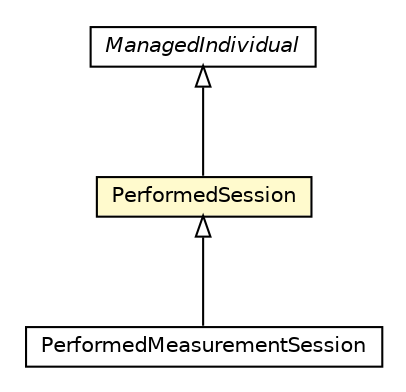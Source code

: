 #!/usr/local/bin/dot
#
# Class diagram 
# Generated by UMLGraph version R5_6-24-gf6e263 (http://www.umlgraph.org/)
#

digraph G {
	edge [fontname="Helvetica",fontsize=10,labelfontname="Helvetica",labelfontsize=10];
	node [fontname="Helvetica",fontsize=10,shape=plaintext];
	nodesep=0.25;
	ranksep=0.5;
	// org.universAAL.middleware.owl.ManagedIndividual
	c6137751 [label=<<table title="org.universAAL.middleware.owl.ManagedIndividual" border="0" cellborder="1" cellspacing="0" cellpadding="2" port="p" href="../../../middleware/owl/ManagedIndividual.html">
		<tr><td><table border="0" cellspacing="0" cellpadding="1">
<tr><td align="center" balign="center"><font face="Helvetica-Oblique"> ManagedIndividual </font></td></tr>
		</table></td></tr>
		</table>>, URL="../../../middleware/owl/ManagedIndividual.html", fontname="Helvetica", fontcolor="black", fontsize=10.0];
	// org.universAAL.ontology.health.owl.PerformedMeasurementSession
	c6138685 [label=<<table title="org.universAAL.ontology.health.owl.PerformedMeasurementSession" border="0" cellborder="1" cellspacing="0" cellpadding="2" port="p" href="./PerformedMeasurementSession.html">
		<tr><td><table border="0" cellspacing="0" cellpadding="1">
<tr><td align="center" balign="center"> PerformedMeasurementSession </td></tr>
		</table></td></tr>
		</table>>, URL="./PerformedMeasurementSession.html", fontname="Helvetica", fontcolor="black", fontsize=10.0];
	// org.universAAL.ontology.health.owl.PerformedSession
	c6138697 [label=<<table title="org.universAAL.ontology.health.owl.PerformedSession" border="0" cellborder="1" cellspacing="0" cellpadding="2" port="p" bgcolor="lemonChiffon" href="./PerformedSession.html">
		<tr><td><table border="0" cellspacing="0" cellpadding="1">
<tr><td align="center" balign="center"> PerformedSession </td></tr>
		</table></td></tr>
		</table>>, URL="./PerformedSession.html", fontname="Helvetica", fontcolor="black", fontsize=10.0];
	//org.universAAL.ontology.health.owl.PerformedMeasurementSession extends org.universAAL.ontology.health.owl.PerformedSession
	c6138697:p -> c6138685:p [dir=back,arrowtail=empty];
	//org.universAAL.ontology.health.owl.PerformedSession extends org.universAAL.middleware.owl.ManagedIndividual
	c6137751:p -> c6138697:p [dir=back,arrowtail=empty];
}

